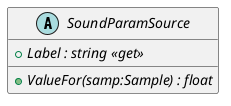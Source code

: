 @startuml
abstract class SoundParamSource {
    + {abstract} Label : string <<get>>
    + {abstract} ValueFor(samp:Sample) : float
}
@enduml
